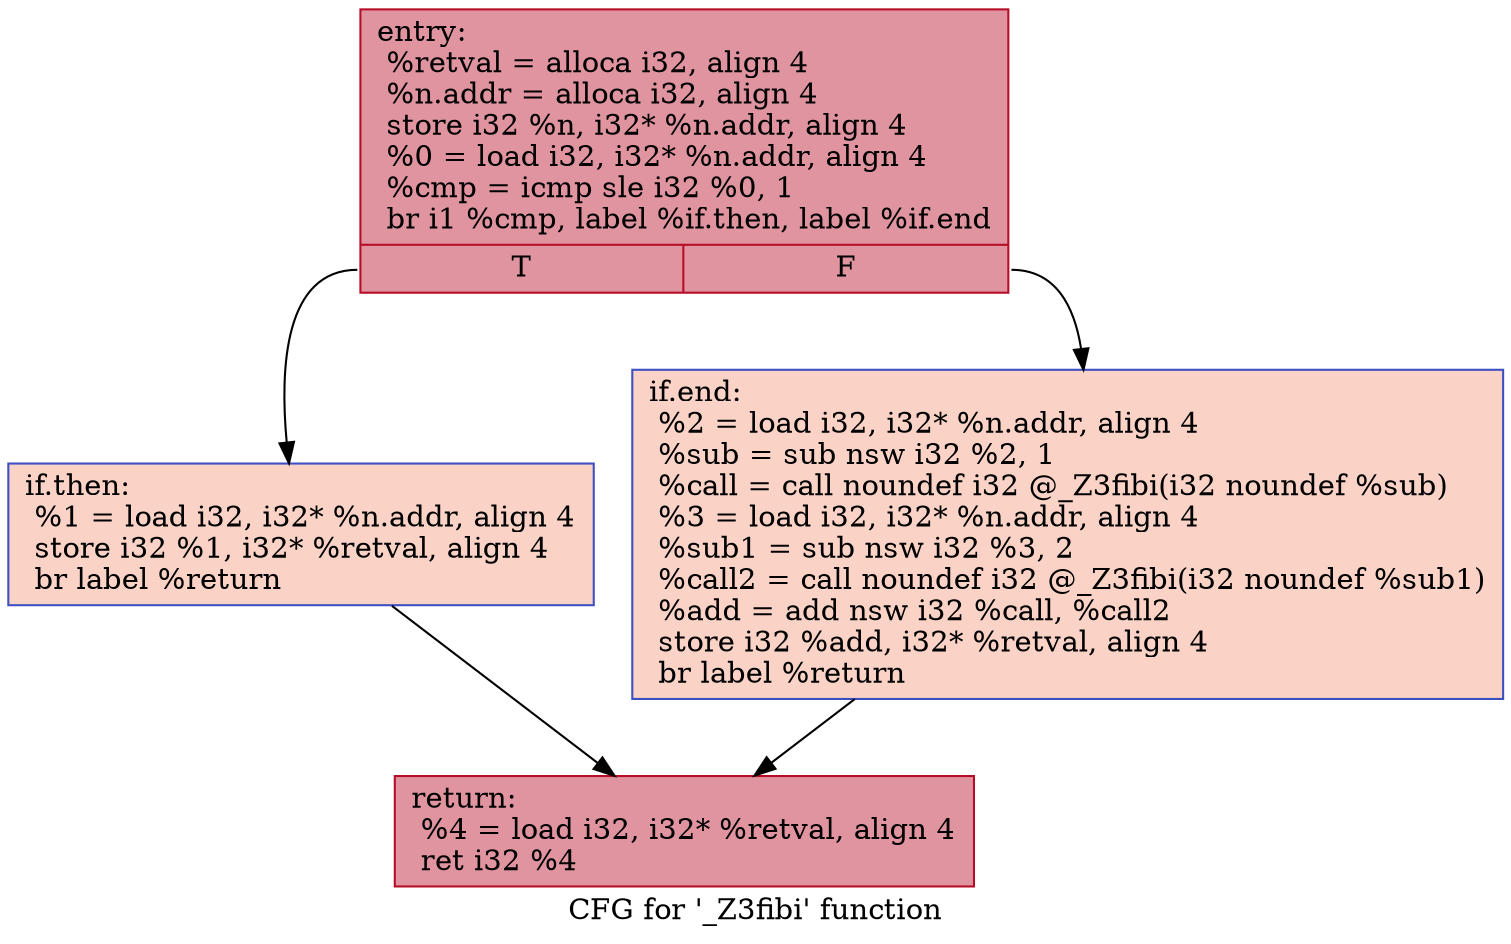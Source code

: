 digraph "CFG for '_Z3fibi' function" {
	label="CFG for '_Z3fibi' function";

	Node0x5635f3cfea40 [shape=record,color="#b70d28ff", style=filled, fillcolor="#b70d2870",label="{entry:\l  %retval = alloca i32, align 4\l  %n.addr = alloca i32, align 4\l  store i32 %n, i32* %n.addr, align 4\l  %0 = load i32, i32* %n.addr, align 4\l  %cmp = icmp sle i32 %0, 1\l  br i1 %cmp, label %if.then, label %if.end\l|{<s0>T|<s1>F}}"];
	Node0x5635f3cfea40:s0 -> Node0x5635f3cfed90;
	Node0x5635f3cfea40:s1 -> Node0x5635f3cfee00;
	Node0x5635f3cfed90 [shape=record,color="#3d50c3ff", style=filled, fillcolor="#f59c7d70",label="{if.then:                                          \l  %1 = load i32, i32* %n.addr, align 4\l  store i32 %1, i32* %retval, align 4\l  br label %return\l}"];
	Node0x5635f3cfed90 -> Node0x5635f3cff040;
	Node0x5635f3cfee00 [shape=record,color="#3d50c3ff", style=filled, fillcolor="#f59c7d70",label="{if.end:                                           \l  %2 = load i32, i32* %n.addr, align 4\l  %sub = sub nsw i32 %2, 1\l  %call = call noundef i32 @_Z3fibi(i32 noundef %sub)\l  %3 = load i32, i32* %n.addr, align 4\l  %sub1 = sub nsw i32 %3, 2\l  %call2 = call noundef i32 @_Z3fibi(i32 noundef %sub1)\l  %add = add nsw i32 %call, %call2\l  store i32 %add, i32* %retval, align 4\l  br label %return\l}"];
	Node0x5635f3cfee00 -> Node0x5635f3cff040;
	Node0x5635f3cff040 [shape=record,color="#b70d28ff", style=filled, fillcolor="#b70d2870",label="{return:                                           \l  %4 = load i32, i32* %retval, align 4\l  ret i32 %4\l}"];
}
